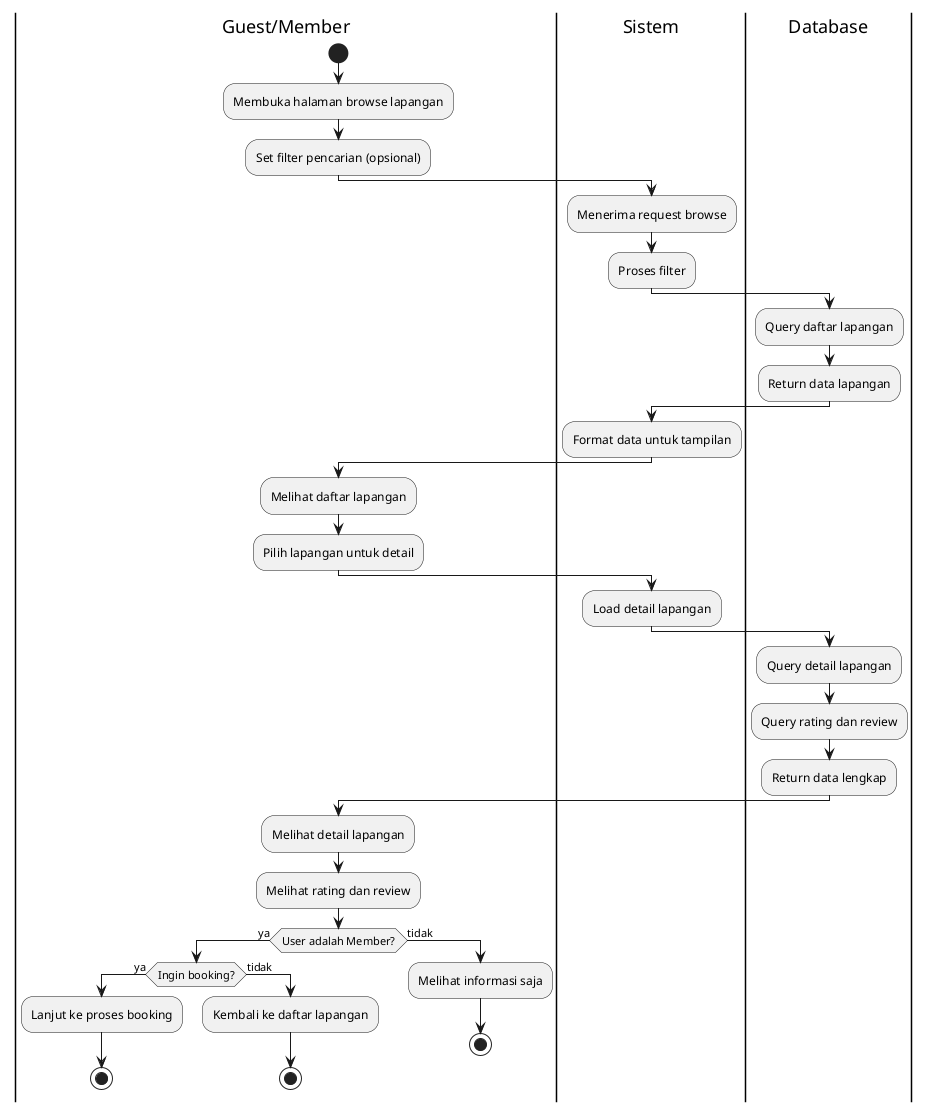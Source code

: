 @startuml
|Guest/Member|
start
:Membuka halaman browse lapangan;
:Set filter pencarian (opsional);

|Sistem|
:Menerima request browse;
:Proses filter;

|Database|
:Query daftar lapangan;
:Return data lapangan;

|Sistem|
:Format data untuk tampilan;

|Guest/Member|
:Melihat daftar lapangan;
:Pilih lapangan untuk detail;

|Sistem|
:Load detail lapangan;

|Database|
:Query detail lapangan;
:Query rating dan review;
:Return data lengkap;

|Guest/Member|
:Melihat detail lapangan;
:Melihat rating dan review;
if (User adalah Member?) then (ya)
  if (Ingin booking?) then (ya)
    :Lanjut ke proses booking;
    stop
  else (tidak)
    :Kembali ke daftar lapangan;
    stop
  endif
else (tidak)
  :Melihat informasi saja;
  stop
endif
@enduml

